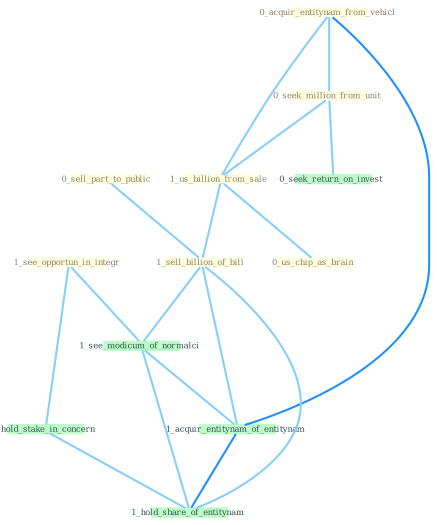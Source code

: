 Graph G{ 
    node
    [shape=polygon,style=filled,width=.5,height=.06,color="#BDFCC9",fixedsize=true,fontsize=4,
    fontcolor="#2f4f4f"];
    {node
    [color="#ffffe0", fontcolor="#8b7d6b"] "1_see_opportun_in_integr " "0_acquir_entitynam_from_vehicl " "0_seek_million_from_unit " "0_sell_part_to_public " "1_us_billion_from_sale " "1_sell_billion_of_bill " "0_us_chip_as_brain "}
{node [color="#fff0f5", fontcolor="#b22222"]}
edge [color="#B0E2FF"];

	"1_see_opportun_in_integr " -- "1_hold_stake_in_concern " [w="1", color="#87cefa" ];
	"1_see_opportun_in_integr " -- "1_see_modicum_of_normalci " [w="1", color="#87cefa" ];
	"0_acquir_entitynam_from_vehicl " -- "0_seek_million_from_unit " [w="1", color="#87cefa" ];
	"0_acquir_entitynam_from_vehicl " -- "1_us_billion_from_sale " [w="1", color="#87cefa" ];
	"0_acquir_entitynam_from_vehicl " -- "1_acquir_entitynam_of_entitynam " [w="2", color="#1e90ff" , len=0.8];
	"0_seek_million_from_unit " -- "1_us_billion_from_sale " [w="1", color="#87cefa" ];
	"0_seek_million_from_unit " -- "0_seek_return_on_invest " [w="1", color="#87cefa" ];
	"0_sell_part_to_public " -- "1_sell_billion_of_bill " [w="1", color="#87cefa" ];
	"1_us_billion_from_sale " -- "1_sell_billion_of_bill " [w="1", color="#87cefa" ];
	"1_us_billion_from_sale " -- "0_us_chip_as_brain " [w="1", color="#87cefa" ];
	"1_sell_billion_of_bill " -- "1_see_modicum_of_normalci " [w="1", color="#87cefa" ];
	"1_sell_billion_of_bill " -- "1_acquir_entitynam_of_entitynam " [w="1", color="#87cefa" ];
	"1_sell_billion_of_bill " -- "1_hold_share_of_entitynam " [w="1", color="#87cefa" ];
	"1_hold_stake_in_concern " -- "1_hold_share_of_entitynam " [w="1", color="#87cefa" ];
	"1_see_modicum_of_normalci " -- "1_acquir_entitynam_of_entitynam " [w="1", color="#87cefa" ];
	"1_see_modicum_of_normalci " -- "1_hold_share_of_entitynam " [w="1", color="#87cefa" ];
	"1_acquir_entitynam_of_entitynam " -- "1_hold_share_of_entitynam " [w="2", color="#1e90ff" , len=0.8];
}